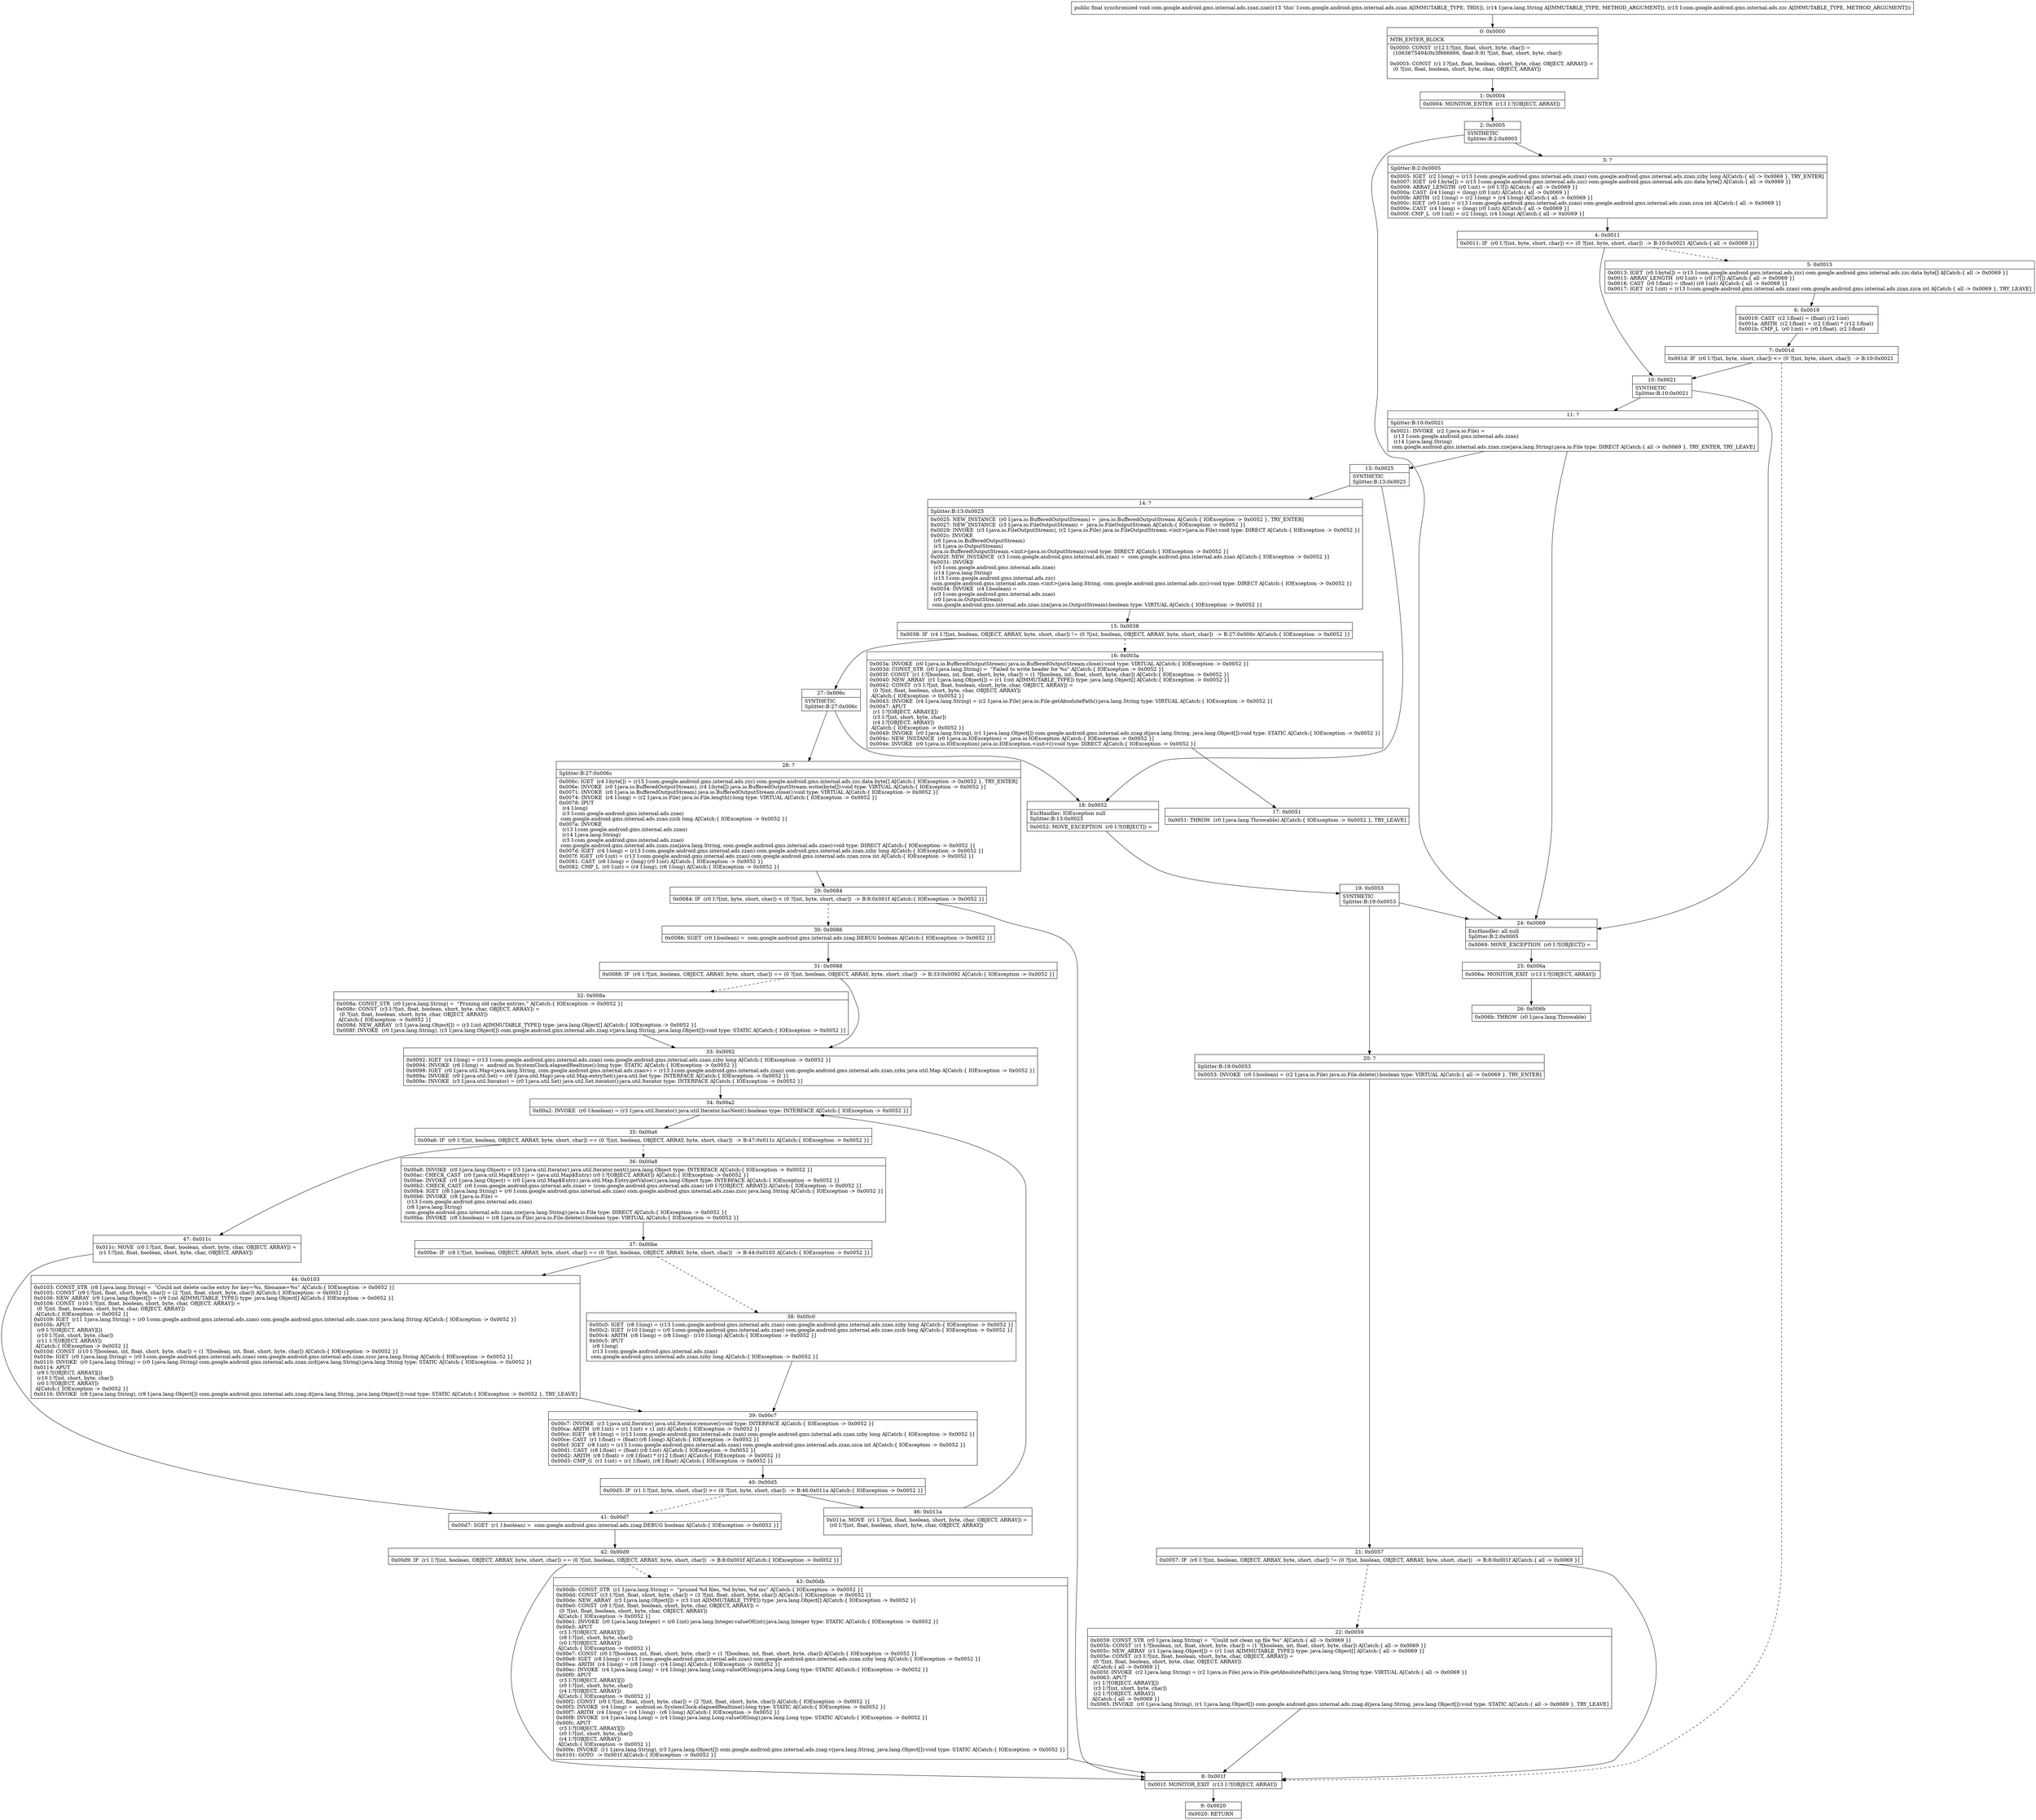 digraph "CFG forcom.google.android.gms.internal.ads.zzan.zza(Ljava\/lang\/String;Lcom\/google\/android\/gms\/internal\/ads\/zzc;)V" {
Node_0 [shape=record,label="{0\:\ 0x0000|MTH_ENTER_BLOCK\l|0x0000: CONST  (r12 I:?[int, float, short, byte, char]) = \l  (1063675494(0x3f666666, float:0.9) ?[int, float, short, byte, char])\l \l0x0003: CONST  (r1 I:?[int, float, boolean, short, byte, char, OBJECT, ARRAY]) = \l  (0 ?[int, float, boolean, short, byte, char, OBJECT, ARRAY])\l \l}"];
Node_1 [shape=record,label="{1\:\ 0x0004|0x0004: MONITOR_ENTER  (r13 I:?[OBJECT, ARRAY]) \l}"];
Node_2 [shape=record,label="{2\:\ 0x0005|SYNTHETIC\lSplitter:B:2:0x0005\l}"];
Node_3 [shape=record,label="{3\:\ ?|Splitter:B:2:0x0005\l|0x0005: IGET  (r2 I:long) = (r13 I:com.google.android.gms.internal.ads.zzan) com.google.android.gms.internal.ads.zzan.zzby long A[Catch:\{ all \-\> 0x0069 \}, TRY_ENTER]\l0x0007: IGET  (r0 I:byte[]) = (r15 I:com.google.android.gms.internal.ads.zzc) com.google.android.gms.internal.ads.zzc.data byte[] A[Catch:\{ all \-\> 0x0069 \}]\l0x0009: ARRAY_LENGTH  (r0 I:int) = (r0 I:?[]) A[Catch:\{ all \-\> 0x0069 \}]\l0x000a: CAST  (r4 I:long) = (long) (r0 I:int) A[Catch:\{ all \-\> 0x0069 \}]\l0x000b: ARITH  (r2 I:long) = (r2 I:long) + (r4 I:long) A[Catch:\{ all \-\> 0x0069 \}]\l0x000c: IGET  (r0 I:int) = (r13 I:com.google.android.gms.internal.ads.zzan) com.google.android.gms.internal.ads.zzan.zzca int A[Catch:\{ all \-\> 0x0069 \}]\l0x000e: CAST  (r4 I:long) = (long) (r0 I:int) A[Catch:\{ all \-\> 0x0069 \}]\l0x000f: CMP_L  (r0 I:int) = (r2 I:long), (r4 I:long) A[Catch:\{ all \-\> 0x0069 \}]\l}"];
Node_4 [shape=record,label="{4\:\ 0x0011|0x0011: IF  (r0 I:?[int, byte, short, char]) \<= (0 ?[int, byte, short, char])  \-\> B:10:0x0021 A[Catch:\{ all \-\> 0x0069 \}]\l}"];
Node_5 [shape=record,label="{5\:\ 0x0013|0x0013: IGET  (r0 I:byte[]) = (r15 I:com.google.android.gms.internal.ads.zzc) com.google.android.gms.internal.ads.zzc.data byte[] A[Catch:\{ all \-\> 0x0069 \}]\l0x0015: ARRAY_LENGTH  (r0 I:int) = (r0 I:?[]) A[Catch:\{ all \-\> 0x0069 \}]\l0x0016: CAST  (r0 I:float) = (float) (r0 I:int) A[Catch:\{ all \-\> 0x0069 \}]\l0x0017: IGET  (r2 I:int) = (r13 I:com.google.android.gms.internal.ads.zzan) com.google.android.gms.internal.ads.zzan.zzca int A[Catch:\{ all \-\> 0x0069 \}, TRY_LEAVE]\l}"];
Node_6 [shape=record,label="{6\:\ 0x0019|0x0019: CAST  (r2 I:float) = (float) (r2 I:int) \l0x001a: ARITH  (r2 I:float) = (r2 I:float) * (r12 I:float) \l0x001b: CMP_L  (r0 I:int) = (r0 I:float), (r2 I:float) \l}"];
Node_7 [shape=record,label="{7\:\ 0x001d|0x001d: IF  (r0 I:?[int, byte, short, char]) \<= (0 ?[int, byte, short, char])  \-\> B:10:0x0021 \l}"];
Node_8 [shape=record,label="{8\:\ 0x001f|0x001f: MONITOR_EXIT  (r13 I:?[OBJECT, ARRAY]) \l}"];
Node_9 [shape=record,label="{9\:\ 0x0020|0x0020: RETURN   \l}"];
Node_10 [shape=record,label="{10\:\ 0x0021|SYNTHETIC\lSplitter:B:10:0x0021\l}"];
Node_11 [shape=record,label="{11\:\ ?|Splitter:B:10:0x0021\l|0x0021: INVOKE  (r2 I:java.io.File) = \l  (r13 I:com.google.android.gms.internal.ads.zzan)\l  (r14 I:java.lang.String)\l com.google.android.gms.internal.ads.zzan.zze(java.lang.String):java.io.File type: DIRECT A[Catch:\{ all \-\> 0x0069 \}, TRY_ENTER, TRY_LEAVE]\l}"];
Node_13 [shape=record,label="{13\:\ 0x0025|SYNTHETIC\lSplitter:B:13:0x0025\l}"];
Node_14 [shape=record,label="{14\:\ ?|Splitter:B:13:0x0025\l|0x0025: NEW_INSTANCE  (r0 I:java.io.BufferedOutputStream) =  java.io.BufferedOutputStream A[Catch:\{ IOException \-\> 0x0052 \}, TRY_ENTER]\l0x0027: NEW_INSTANCE  (r3 I:java.io.FileOutputStream) =  java.io.FileOutputStream A[Catch:\{ IOException \-\> 0x0052 \}]\l0x0029: INVOKE  (r3 I:java.io.FileOutputStream), (r2 I:java.io.File) java.io.FileOutputStream.\<init\>(java.io.File):void type: DIRECT A[Catch:\{ IOException \-\> 0x0052 \}]\l0x002c: INVOKE  \l  (r0 I:java.io.BufferedOutputStream)\l  (r3 I:java.io.OutputStream)\l java.io.BufferedOutputStream.\<init\>(java.io.OutputStream):void type: DIRECT A[Catch:\{ IOException \-\> 0x0052 \}]\l0x002f: NEW_INSTANCE  (r3 I:com.google.android.gms.internal.ads.zzao) =  com.google.android.gms.internal.ads.zzao A[Catch:\{ IOException \-\> 0x0052 \}]\l0x0031: INVOKE  \l  (r3 I:com.google.android.gms.internal.ads.zzao)\l  (r14 I:java.lang.String)\l  (r15 I:com.google.android.gms.internal.ads.zzc)\l com.google.android.gms.internal.ads.zzao.\<init\>(java.lang.String, com.google.android.gms.internal.ads.zzc):void type: DIRECT A[Catch:\{ IOException \-\> 0x0052 \}]\l0x0034: INVOKE  (r4 I:boolean) = \l  (r3 I:com.google.android.gms.internal.ads.zzao)\l  (r0 I:java.io.OutputStream)\l com.google.android.gms.internal.ads.zzao.zza(java.io.OutputStream):boolean type: VIRTUAL A[Catch:\{ IOException \-\> 0x0052 \}]\l}"];
Node_15 [shape=record,label="{15\:\ 0x0038|0x0038: IF  (r4 I:?[int, boolean, OBJECT, ARRAY, byte, short, char]) != (0 ?[int, boolean, OBJECT, ARRAY, byte, short, char])  \-\> B:27:0x006c A[Catch:\{ IOException \-\> 0x0052 \}]\l}"];
Node_16 [shape=record,label="{16\:\ 0x003a|0x003a: INVOKE  (r0 I:java.io.BufferedOutputStream) java.io.BufferedOutputStream.close():void type: VIRTUAL A[Catch:\{ IOException \-\> 0x0052 \}]\l0x003d: CONST_STR  (r0 I:java.lang.String) =  \"Failed to write header for %s\" A[Catch:\{ IOException \-\> 0x0052 \}]\l0x003f: CONST  (r1 I:?[boolean, int, float, short, byte, char]) = (1 ?[boolean, int, float, short, byte, char]) A[Catch:\{ IOException \-\> 0x0052 \}]\l0x0040: NEW_ARRAY  (r1 I:java.lang.Object[]) = (r1 I:int A[IMMUTABLE_TYPE]) type: java.lang.Object[] A[Catch:\{ IOException \-\> 0x0052 \}]\l0x0042: CONST  (r3 I:?[int, float, boolean, short, byte, char, OBJECT, ARRAY]) = \l  (0 ?[int, float, boolean, short, byte, char, OBJECT, ARRAY])\l A[Catch:\{ IOException \-\> 0x0052 \}]\l0x0043: INVOKE  (r4 I:java.lang.String) = (r2 I:java.io.File) java.io.File.getAbsolutePath():java.lang.String type: VIRTUAL A[Catch:\{ IOException \-\> 0x0052 \}]\l0x0047: APUT  \l  (r1 I:?[OBJECT, ARRAY][])\l  (r3 I:?[int, short, byte, char])\l  (r4 I:?[OBJECT, ARRAY])\l A[Catch:\{ IOException \-\> 0x0052 \}]\l0x0049: INVOKE  (r0 I:java.lang.String), (r1 I:java.lang.Object[]) com.google.android.gms.internal.ads.zzag.d(java.lang.String, java.lang.Object[]):void type: STATIC A[Catch:\{ IOException \-\> 0x0052 \}]\l0x004c: NEW_INSTANCE  (r0 I:java.io.IOException) =  java.io.IOException A[Catch:\{ IOException \-\> 0x0052 \}]\l0x004e: INVOKE  (r0 I:java.io.IOException) java.io.IOException.\<init\>():void type: DIRECT A[Catch:\{ IOException \-\> 0x0052 \}]\l}"];
Node_17 [shape=record,label="{17\:\ 0x0051|0x0051: THROW  (r0 I:java.lang.Throwable) A[Catch:\{ IOException \-\> 0x0052 \}, TRY_LEAVE]\l}"];
Node_18 [shape=record,label="{18\:\ 0x0052|ExcHandler: IOException null\lSplitter:B:13:0x0025\l|0x0052: MOVE_EXCEPTION  (r0 I:?[OBJECT]) =  \l}"];
Node_19 [shape=record,label="{19\:\ 0x0053|SYNTHETIC\lSplitter:B:19:0x0053\l}"];
Node_20 [shape=record,label="{20\:\ ?|Splitter:B:19:0x0053\l|0x0053: INVOKE  (r0 I:boolean) = (r2 I:java.io.File) java.io.File.delete():boolean type: VIRTUAL A[Catch:\{ all \-\> 0x0069 \}, TRY_ENTER]\l}"];
Node_21 [shape=record,label="{21\:\ 0x0057|0x0057: IF  (r0 I:?[int, boolean, OBJECT, ARRAY, byte, short, char]) != (0 ?[int, boolean, OBJECT, ARRAY, byte, short, char])  \-\> B:8:0x001f A[Catch:\{ all \-\> 0x0069 \}]\l}"];
Node_22 [shape=record,label="{22\:\ 0x0059|0x0059: CONST_STR  (r0 I:java.lang.String) =  \"Could not clean up file %s\" A[Catch:\{ all \-\> 0x0069 \}]\l0x005b: CONST  (r1 I:?[boolean, int, float, short, byte, char]) = (1 ?[boolean, int, float, short, byte, char]) A[Catch:\{ all \-\> 0x0069 \}]\l0x005c: NEW_ARRAY  (r1 I:java.lang.Object[]) = (r1 I:int A[IMMUTABLE_TYPE]) type: java.lang.Object[] A[Catch:\{ all \-\> 0x0069 \}]\l0x005e: CONST  (r3 I:?[int, float, boolean, short, byte, char, OBJECT, ARRAY]) = \l  (0 ?[int, float, boolean, short, byte, char, OBJECT, ARRAY])\l A[Catch:\{ all \-\> 0x0069 \}]\l0x005f: INVOKE  (r2 I:java.lang.String) = (r2 I:java.io.File) java.io.File.getAbsolutePath():java.lang.String type: VIRTUAL A[Catch:\{ all \-\> 0x0069 \}]\l0x0063: APUT  \l  (r1 I:?[OBJECT, ARRAY][])\l  (r3 I:?[int, short, byte, char])\l  (r2 I:?[OBJECT, ARRAY])\l A[Catch:\{ all \-\> 0x0069 \}]\l0x0065: INVOKE  (r0 I:java.lang.String), (r1 I:java.lang.Object[]) com.google.android.gms.internal.ads.zzag.d(java.lang.String, java.lang.Object[]):void type: STATIC A[Catch:\{ all \-\> 0x0069 \}, TRY_LEAVE]\l}"];
Node_24 [shape=record,label="{24\:\ 0x0069|ExcHandler: all null\lSplitter:B:2:0x0005\l|0x0069: MOVE_EXCEPTION  (r0 I:?[OBJECT]) =  \l}"];
Node_25 [shape=record,label="{25\:\ 0x006a|0x006a: MONITOR_EXIT  (r13 I:?[OBJECT, ARRAY]) \l}"];
Node_26 [shape=record,label="{26\:\ 0x006b|0x006b: THROW  (r0 I:java.lang.Throwable) \l}"];
Node_27 [shape=record,label="{27\:\ 0x006c|SYNTHETIC\lSplitter:B:27:0x006c\l}"];
Node_28 [shape=record,label="{28\:\ ?|Splitter:B:27:0x006c\l|0x006c: IGET  (r4 I:byte[]) = (r15 I:com.google.android.gms.internal.ads.zzc) com.google.android.gms.internal.ads.zzc.data byte[] A[Catch:\{ IOException \-\> 0x0052 \}, TRY_ENTER]\l0x006e: INVOKE  (r0 I:java.io.BufferedOutputStream), (r4 I:byte[]) java.io.BufferedOutputStream.write(byte[]):void type: VIRTUAL A[Catch:\{ IOException \-\> 0x0052 \}]\l0x0071: INVOKE  (r0 I:java.io.BufferedOutputStream) java.io.BufferedOutputStream.close():void type: VIRTUAL A[Catch:\{ IOException \-\> 0x0052 \}]\l0x0074: INVOKE  (r4 I:long) = (r2 I:java.io.File) java.io.File.length():long type: VIRTUAL A[Catch:\{ IOException \-\> 0x0052 \}]\l0x0078: IPUT  \l  (r4 I:long)\l  (r3 I:com.google.android.gms.internal.ads.zzao)\l com.google.android.gms.internal.ads.zzao.zzcb long A[Catch:\{ IOException \-\> 0x0052 \}]\l0x007a: INVOKE  \l  (r13 I:com.google.android.gms.internal.ads.zzan)\l  (r14 I:java.lang.String)\l  (r3 I:com.google.android.gms.internal.ads.zzao)\l com.google.android.gms.internal.ads.zzan.zza(java.lang.String, com.google.android.gms.internal.ads.zzao):void type: DIRECT A[Catch:\{ IOException \-\> 0x0052 \}]\l0x007d: IGET  (r4 I:long) = (r13 I:com.google.android.gms.internal.ads.zzan) com.google.android.gms.internal.ads.zzan.zzby long A[Catch:\{ IOException \-\> 0x0052 \}]\l0x007f: IGET  (r0 I:int) = (r13 I:com.google.android.gms.internal.ads.zzan) com.google.android.gms.internal.ads.zzan.zzca int A[Catch:\{ IOException \-\> 0x0052 \}]\l0x0081: CAST  (r6 I:long) = (long) (r0 I:int) A[Catch:\{ IOException \-\> 0x0052 \}]\l0x0082: CMP_L  (r0 I:int) = (r4 I:long), (r6 I:long) A[Catch:\{ IOException \-\> 0x0052 \}]\l}"];
Node_29 [shape=record,label="{29\:\ 0x0084|0x0084: IF  (r0 I:?[int, byte, short, char]) \< (0 ?[int, byte, short, char])  \-\> B:8:0x001f A[Catch:\{ IOException \-\> 0x0052 \}]\l}"];
Node_30 [shape=record,label="{30\:\ 0x0086|0x0086: SGET  (r0 I:boolean) =  com.google.android.gms.internal.ads.zzag.DEBUG boolean A[Catch:\{ IOException \-\> 0x0052 \}]\l}"];
Node_31 [shape=record,label="{31\:\ 0x0088|0x0088: IF  (r0 I:?[int, boolean, OBJECT, ARRAY, byte, short, char]) == (0 ?[int, boolean, OBJECT, ARRAY, byte, short, char])  \-\> B:33:0x0092 A[Catch:\{ IOException \-\> 0x0052 \}]\l}"];
Node_32 [shape=record,label="{32\:\ 0x008a|0x008a: CONST_STR  (r0 I:java.lang.String) =  \"Pruning old cache entries.\" A[Catch:\{ IOException \-\> 0x0052 \}]\l0x008c: CONST  (r3 I:?[int, float, boolean, short, byte, char, OBJECT, ARRAY]) = \l  (0 ?[int, float, boolean, short, byte, char, OBJECT, ARRAY])\l A[Catch:\{ IOException \-\> 0x0052 \}]\l0x008d: NEW_ARRAY  (r3 I:java.lang.Object[]) = (r3 I:int A[IMMUTABLE_TYPE]) type: java.lang.Object[] A[Catch:\{ IOException \-\> 0x0052 \}]\l0x008f: INVOKE  (r0 I:java.lang.String), (r3 I:java.lang.Object[]) com.google.android.gms.internal.ads.zzag.v(java.lang.String, java.lang.Object[]):void type: STATIC A[Catch:\{ IOException \-\> 0x0052 \}]\l}"];
Node_33 [shape=record,label="{33\:\ 0x0092|0x0092: IGET  (r4 I:long) = (r13 I:com.google.android.gms.internal.ads.zzan) com.google.android.gms.internal.ads.zzan.zzby long A[Catch:\{ IOException \-\> 0x0052 \}]\l0x0094: INVOKE  (r6 I:long) =  android.os.SystemClock.elapsedRealtime():long type: STATIC A[Catch:\{ IOException \-\> 0x0052 \}]\l0x0098: IGET  (r0 I:java.util.Map\<java.lang.String, com.google.android.gms.internal.ads.zzao\>) = (r13 I:com.google.android.gms.internal.ads.zzan) com.google.android.gms.internal.ads.zzan.zzbx java.util.Map A[Catch:\{ IOException \-\> 0x0052 \}]\l0x009a: INVOKE  (r0 I:java.util.Set) = (r0 I:java.util.Map) java.util.Map.entrySet():java.util.Set type: INTERFACE A[Catch:\{ IOException \-\> 0x0052 \}]\l0x009e: INVOKE  (r3 I:java.util.Iterator) = (r0 I:java.util.Set) java.util.Set.iterator():java.util.Iterator type: INTERFACE A[Catch:\{ IOException \-\> 0x0052 \}]\l}"];
Node_34 [shape=record,label="{34\:\ 0x00a2|0x00a2: INVOKE  (r0 I:boolean) = (r3 I:java.util.Iterator) java.util.Iterator.hasNext():boolean type: INTERFACE A[Catch:\{ IOException \-\> 0x0052 \}]\l}"];
Node_35 [shape=record,label="{35\:\ 0x00a6|0x00a6: IF  (r0 I:?[int, boolean, OBJECT, ARRAY, byte, short, char]) == (0 ?[int, boolean, OBJECT, ARRAY, byte, short, char])  \-\> B:47:0x011c A[Catch:\{ IOException \-\> 0x0052 \}]\l}"];
Node_36 [shape=record,label="{36\:\ 0x00a8|0x00a8: INVOKE  (r0 I:java.lang.Object) = (r3 I:java.util.Iterator) java.util.Iterator.next():java.lang.Object type: INTERFACE A[Catch:\{ IOException \-\> 0x0052 \}]\l0x00ac: CHECK_CAST  (r0 I:java.util.Map$Entry) = (java.util.Map$Entry) (r0 I:?[OBJECT, ARRAY]) A[Catch:\{ IOException \-\> 0x0052 \}]\l0x00ae: INVOKE  (r0 I:java.lang.Object) = (r0 I:java.util.Map$Entry) java.util.Map.Entry.getValue():java.lang.Object type: INTERFACE A[Catch:\{ IOException \-\> 0x0052 \}]\l0x00b2: CHECK_CAST  (r0 I:com.google.android.gms.internal.ads.zzao) = (com.google.android.gms.internal.ads.zzao) (r0 I:?[OBJECT, ARRAY]) A[Catch:\{ IOException \-\> 0x0052 \}]\l0x00b4: IGET  (r8 I:java.lang.String) = (r0 I:com.google.android.gms.internal.ads.zzao) com.google.android.gms.internal.ads.zzao.zzcc java.lang.String A[Catch:\{ IOException \-\> 0x0052 \}]\l0x00b6: INVOKE  (r8 I:java.io.File) = \l  (r13 I:com.google.android.gms.internal.ads.zzan)\l  (r8 I:java.lang.String)\l com.google.android.gms.internal.ads.zzan.zze(java.lang.String):java.io.File type: DIRECT A[Catch:\{ IOException \-\> 0x0052 \}]\l0x00ba: INVOKE  (r8 I:boolean) = (r8 I:java.io.File) java.io.File.delete():boolean type: VIRTUAL A[Catch:\{ IOException \-\> 0x0052 \}]\l}"];
Node_37 [shape=record,label="{37\:\ 0x00be|0x00be: IF  (r8 I:?[int, boolean, OBJECT, ARRAY, byte, short, char]) == (0 ?[int, boolean, OBJECT, ARRAY, byte, short, char])  \-\> B:44:0x0103 A[Catch:\{ IOException \-\> 0x0052 \}]\l}"];
Node_38 [shape=record,label="{38\:\ 0x00c0|0x00c0: IGET  (r8 I:long) = (r13 I:com.google.android.gms.internal.ads.zzan) com.google.android.gms.internal.ads.zzan.zzby long A[Catch:\{ IOException \-\> 0x0052 \}]\l0x00c2: IGET  (r10 I:long) = (r0 I:com.google.android.gms.internal.ads.zzao) com.google.android.gms.internal.ads.zzao.zzcb long A[Catch:\{ IOException \-\> 0x0052 \}]\l0x00c4: ARITH  (r8 I:long) = (r8 I:long) \- (r10 I:long) A[Catch:\{ IOException \-\> 0x0052 \}]\l0x00c5: IPUT  \l  (r8 I:long)\l  (r13 I:com.google.android.gms.internal.ads.zzan)\l com.google.android.gms.internal.ads.zzan.zzby long A[Catch:\{ IOException \-\> 0x0052 \}]\l}"];
Node_39 [shape=record,label="{39\:\ 0x00c7|0x00c7: INVOKE  (r3 I:java.util.Iterator) java.util.Iterator.remove():void type: INTERFACE A[Catch:\{ IOException \-\> 0x0052 \}]\l0x00ca: ARITH  (r0 I:int) = (r1 I:int) + (1 int) A[Catch:\{ IOException \-\> 0x0052 \}]\l0x00cc: IGET  (r8 I:long) = (r13 I:com.google.android.gms.internal.ads.zzan) com.google.android.gms.internal.ads.zzan.zzby long A[Catch:\{ IOException \-\> 0x0052 \}]\l0x00ce: CAST  (r1 I:float) = (float) (r8 I:long) A[Catch:\{ IOException \-\> 0x0052 \}]\l0x00cf: IGET  (r8 I:int) = (r13 I:com.google.android.gms.internal.ads.zzan) com.google.android.gms.internal.ads.zzan.zzca int A[Catch:\{ IOException \-\> 0x0052 \}]\l0x00d1: CAST  (r8 I:float) = (float) (r8 I:int) A[Catch:\{ IOException \-\> 0x0052 \}]\l0x00d2: ARITH  (r8 I:float) = (r8 I:float) * (r12 I:float) A[Catch:\{ IOException \-\> 0x0052 \}]\l0x00d3: CMP_G  (r1 I:int) = (r1 I:float), (r8 I:float) A[Catch:\{ IOException \-\> 0x0052 \}]\l}"];
Node_40 [shape=record,label="{40\:\ 0x00d5|0x00d5: IF  (r1 I:?[int, byte, short, char]) \>= (0 ?[int, byte, short, char])  \-\> B:46:0x011a A[Catch:\{ IOException \-\> 0x0052 \}]\l}"];
Node_41 [shape=record,label="{41\:\ 0x00d7|0x00d7: SGET  (r1 I:boolean) =  com.google.android.gms.internal.ads.zzag.DEBUG boolean A[Catch:\{ IOException \-\> 0x0052 \}]\l}"];
Node_42 [shape=record,label="{42\:\ 0x00d9|0x00d9: IF  (r1 I:?[int, boolean, OBJECT, ARRAY, byte, short, char]) == (0 ?[int, boolean, OBJECT, ARRAY, byte, short, char])  \-\> B:8:0x001f A[Catch:\{ IOException \-\> 0x0052 \}]\l}"];
Node_43 [shape=record,label="{43\:\ 0x00db|0x00db: CONST_STR  (r1 I:java.lang.String) =  \"pruned %d files, %d bytes, %d ms\" A[Catch:\{ IOException \-\> 0x0052 \}]\l0x00dd: CONST  (r3 I:?[int, float, short, byte, char]) = (3 ?[int, float, short, byte, char]) A[Catch:\{ IOException \-\> 0x0052 \}]\l0x00de: NEW_ARRAY  (r3 I:java.lang.Object[]) = (r3 I:int A[IMMUTABLE_TYPE]) type: java.lang.Object[] A[Catch:\{ IOException \-\> 0x0052 \}]\l0x00e0: CONST  (r8 I:?[int, float, boolean, short, byte, char, OBJECT, ARRAY]) = \l  (0 ?[int, float, boolean, short, byte, char, OBJECT, ARRAY])\l A[Catch:\{ IOException \-\> 0x0052 \}]\l0x00e1: INVOKE  (r0 I:java.lang.Integer) = (r0 I:int) java.lang.Integer.valueOf(int):java.lang.Integer type: STATIC A[Catch:\{ IOException \-\> 0x0052 \}]\l0x00e5: APUT  \l  (r3 I:?[OBJECT, ARRAY][])\l  (r8 I:?[int, short, byte, char])\l  (r0 I:?[OBJECT, ARRAY])\l A[Catch:\{ IOException \-\> 0x0052 \}]\l0x00e7: CONST  (r0 I:?[boolean, int, float, short, byte, char]) = (1 ?[boolean, int, float, short, byte, char]) A[Catch:\{ IOException \-\> 0x0052 \}]\l0x00e8: IGET  (r8 I:long) = (r13 I:com.google.android.gms.internal.ads.zzan) com.google.android.gms.internal.ads.zzan.zzby long A[Catch:\{ IOException \-\> 0x0052 \}]\l0x00ea: ARITH  (r4 I:long) = (r8 I:long) \- (r4 I:long) A[Catch:\{ IOException \-\> 0x0052 \}]\l0x00ec: INVOKE  (r4 I:java.lang.Long) = (r4 I:long) java.lang.Long.valueOf(long):java.lang.Long type: STATIC A[Catch:\{ IOException \-\> 0x0052 \}]\l0x00f0: APUT  \l  (r3 I:?[OBJECT, ARRAY][])\l  (r0 I:?[int, short, byte, char])\l  (r4 I:?[OBJECT, ARRAY])\l A[Catch:\{ IOException \-\> 0x0052 \}]\l0x00f2: CONST  (r0 I:?[int, float, short, byte, char]) = (2 ?[int, float, short, byte, char]) A[Catch:\{ IOException \-\> 0x0052 \}]\l0x00f3: INVOKE  (r4 I:long) =  android.os.SystemClock.elapsedRealtime():long type: STATIC A[Catch:\{ IOException \-\> 0x0052 \}]\l0x00f7: ARITH  (r4 I:long) = (r4 I:long) \- (r6 I:long) A[Catch:\{ IOException \-\> 0x0052 \}]\l0x00f8: INVOKE  (r4 I:java.lang.Long) = (r4 I:long) java.lang.Long.valueOf(long):java.lang.Long type: STATIC A[Catch:\{ IOException \-\> 0x0052 \}]\l0x00fc: APUT  \l  (r3 I:?[OBJECT, ARRAY][])\l  (r0 I:?[int, short, byte, char])\l  (r4 I:?[OBJECT, ARRAY])\l A[Catch:\{ IOException \-\> 0x0052 \}]\l0x00fe: INVOKE  (r1 I:java.lang.String), (r3 I:java.lang.Object[]) com.google.android.gms.internal.ads.zzag.v(java.lang.String, java.lang.Object[]):void type: STATIC A[Catch:\{ IOException \-\> 0x0052 \}]\l0x0101: GOTO  \-\> 0x001f A[Catch:\{ IOException \-\> 0x0052 \}]\l}"];
Node_44 [shape=record,label="{44\:\ 0x0103|0x0103: CONST_STR  (r8 I:java.lang.String) =  \"Could not delete cache entry for key=%s, filename=%s\" A[Catch:\{ IOException \-\> 0x0052 \}]\l0x0105: CONST  (r9 I:?[int, float, short, byte, char]) = (2 ?[int, float, short, byte, char]) A[Catch:\{ IOException \-\> 0x0052 \}]\l0x0106: NEW_ARRAY  (r9 I:java.lang.Object[]) = (r9 I:int A[IMMUTABLE_TYPE]) type: java.lang.Object[] A[Catch:\{ IOException \-\> 0x0052 \}]\l0x0108: CONST  (r10 I:?[int, float, boolean, short, byte, char, OBJECT, ARRAY]) = \l  (0 ?[int, float, boolean, short, byte, char, OBJECT, ARRAY])\l A[Catch:\{ IOException \-\> 0x0052 \}]\l0x0109: IGET  (r11 I:java.lang.String) = (r0 I:com.google.android.gms.internal.ads.zzao) com.google.android.gms.internal.ads.zzao.zzcc java.lang.String A[Catch:\{ IOException \-\> 0x0052 \}]\l0x010b: APUT  \l  (r9 I:?[OBJECT, ARRAY][])\l  (r10 I:?[int, short, byte, char])\l  (r11 I:?[OBJECT, ARRAY])\l A[Catch:\{ IOException \-\> 0x0052 \}]\l0x010d: CONST  (r10 I:?[boolean, int, float, short, byte, char]) = (1 ?[boolean, int, float, short, byte, char]) A[Catch:\{ IOException \-\> 0x0052 \}]\l0x010e: IGET  (r0 I:java.lang.String) = (r0 I:com.google.android.gms.internal.ads.zzao) com.google.android.gms.internal.ads.zzao.zzcc java.lang.String A[Catch:\{ IOException \-\> 0x0052 \}]\l0x0110: INVOKE  (r0 I:java.lang.String) = (r0 I:java.lang.String) com.google.android.gms.internal.ads.zzan.zzd(java.lang.String):java.lang.String type: STATIC A[Catch:\{ IOException \-\> 0x0052 \}]\l0x0114: APUT  \l  (r9 I:?[OBJECT, ARRAY][])\l  (r10 I:?[int, short, byte, char])\l  (r0 I:?[OBJECT, ARRAY])\l A[Catch:\{ IOException \-\> 0x0052 \}]\l0x0116: INVOKE  (r8 I:java.lang.String), (r9 I:java.lang.Object[]) com.google.android.gms.internal.ads.zzag.d(java.lang.String, java.lang.Object[]):void type: STATIC A[Catch:\{ IOException \-\> 0x0052 \}, TRY_LEAVE]\l}"];
Node_46 [shape=record,label="{46\:\ 0x011a|0x011a: MOVE  (r1 I:?[int, float, boolean, short, byte, char, OBJECT, ARRAY]) = \l  (r0 I:?[int, float, boolean, short, byte, char, OBJECT, ARRAY])\l \l}"];
Node_47 [shape=record,label="{47\:\ 0x011c|0x011c: MOVE  (r0 I:?[int, float, boolean, short, byte, char, OBJECT, ARRAY]) = \l  (r1 I:?[int, float, boolean, short, byte, char, OBJECT, ARRAY])\l \l}"];
MethodNode[shape=record,label="{public final synchronized void com.google.android.gms.internal.ads.zzan.zza((r13 'this' I:com.google.android.gms.internal.ads.zzan A[IMMUTABLE_TYPE, THIS]), (r14 I:java.lang.String A[IMMUTABLE_TYPE, METHOD_ARGUMENT]), (r15 I:com.google.android.gms.internal.ads.zzc A[IMMUTABLE_TYPE, METHOD_ARGUMENT])) }"];
MethodNode -> Node_0;
Node_0 -> Node_1;
Node_1 -> Node_2;
Node_2 -> Node_3;
Node_2 -> Node_24;
Node_3 -> Node_4;
Node_4 -> Node_5[style=dashed];
Node_4 -> Node_10;
Node_5 -> Node_6;
Node_6 -> Node_7;
Node_7 -> Node_8[style=dashed];
Node_7 -> Node_10;
Node_8 -> Node_9;
Node_10 -> Node_11;
Node_10 -> Node_24;
Node_11 -> Node_24;
Node_11 -> Node_13;
Node_13 -> Node_14;
Node_13 -> Node_18;
Node_14 -> Node_15;
Node_15 -> Node_16[style=dashed];
Node_15 -> Node_27;
Node_16 -> Node_17;
Node_18 -> Node_19;
Node_19 -> Node_20;
Node_19 -> Node_24;
Node_20 -> Node_21;
Node_21 -> Node_8;
Node_21 -> Node_22[style=dashed];
Node_22 -> Node_8;
Node_24 -> Node_25;
Node_25 -> Node_26;
Node_27 -> Node_28;
Node_27 -> Node_18;
Node_28 -> Node_29;
Node_29 -> Node_8;
Node_29 -> Node_30[style=dashed];
Node_30 -> Node_31;
Node_31 -> Node_32[style=dashed];
Node_31 -> Node_33;
Node_32 -> Node_33;
Node_33 -> Node_34;
Node_34 -> Node_35;
Node_35 -> Node_36[style=dashed];
Node_35 -> Node_47;
Node_36 -> Node_37;
Node_37 -> Node_38[style=dashed];
Node_37 -> Node_44;
Node_38 -> Node_39;
Node_39 -> Node_40;
Node_40 -> Node_41[style=dashed];
Node_40 -> Node_46;
Node_41 -> Node_42;
Node_42 -> Node_8;
Node_42 -> Node_43[style=dashed];
Node_43 -> Node_8;
Node_44 -> Node_39;
Node_46 -> Node_34;
Node_47 -> Node_41;
}


